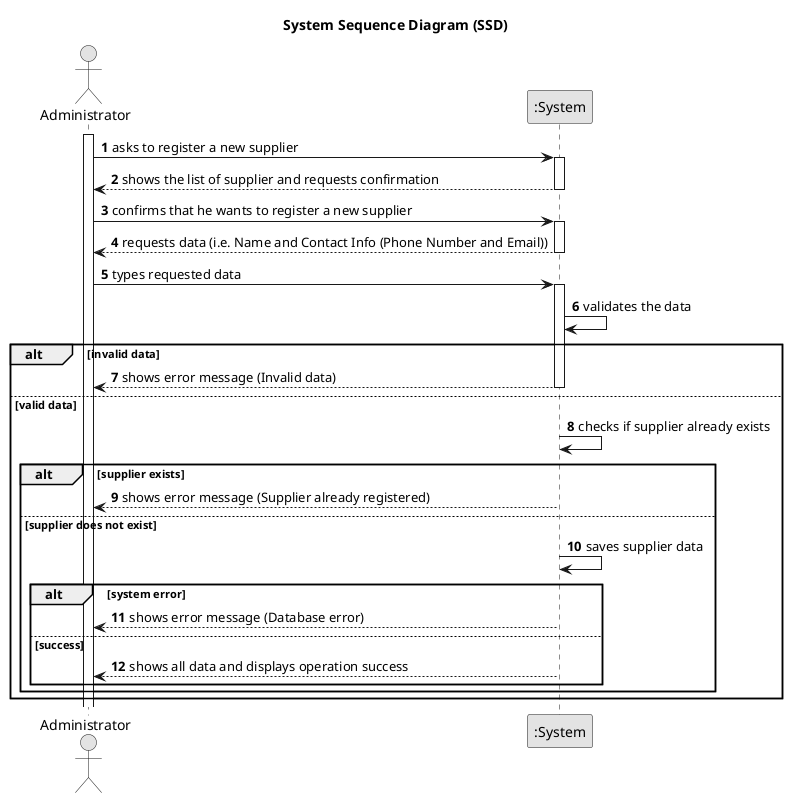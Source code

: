 @startuml
skinparam monochrome true
skinparam packageStyle rectangle
skinparam shadowing false

title System Sequence Diagram (SSD)

autonumber

actor "Administrator" as ADM
participant ":System" as System

activate ADM

    ADM -> System : asks to register a new supplier
    activate System

        System --> ADM : shows the list of supplier and requests confirmation
    deactivate System

    ADM -> System : confirms that he wants to register a new supplier
    activate System

        System --> ADM : requests data (i.e. Name and Contact Info (Phone Number and Email))
    deactivate System

    ADM -> System : types requested data
    activate System

        System -> System : validates the data
        alt invalid data
            System --> ADM : shows error message (Invalid data)
            deactivate System
        else valid data
            System -> System : checks if supplier already exists
            alt supplier exists
                System --> ADM : shows error message (Supplier already registered)
                deactivate System
            else supplier does not exist
                System -> System : saves supplier data
                alt system error
                    System --> ADM : shows error message (Database error)
                    deactivate System
                else success
                    System --> ADM : shows all data and displays operation success
                    deactivate System
                end
            end
        end
@enduml
